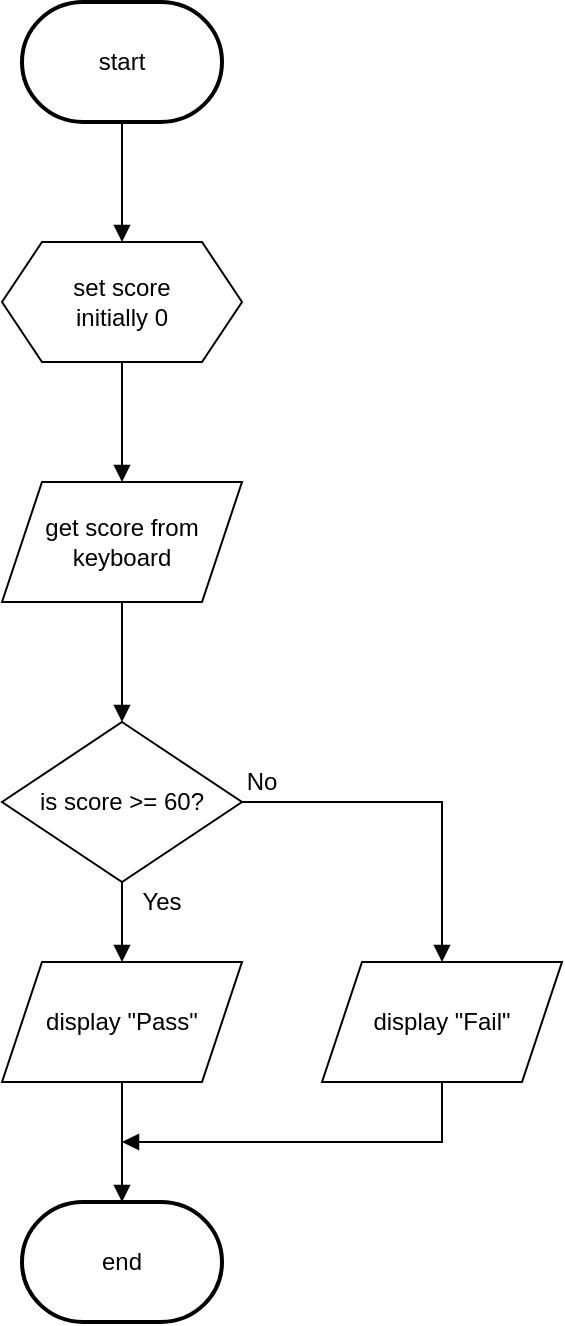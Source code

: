 <mxfile version="20.3.0" type="device" pages="6"><diagram id="eiDuwP7BxHOCGEV4mQCg" name="Basic"><mxGraphModel dx="782" dy="539" grid="1" gridSize="10" guides="1" tooltips="1" connect="1" arrows="1" fold="1" page="1" pageScale="1" pageWidth="827" pageHeight="1169" math="0" shadow="0"><root><mxCell id="0"/><mxCell id="1" parent="0"/><mxCell id="avIDiTlglhun5P4ctQTW-9" style="edgeStyle=orthogonalEdgeStyle;rounded=0;orthogonalLoop=1;jettySize=auto;html=1;exitX=0.5;exitY=1;exitDx=0;exitDy=0;exitPerimeter=0;entryX=0.5;entryY=0;entryDx=0;entryDy=0;endArrow=block;endFill=1;" parent="1" source="avIDiTlglhun5P4ctQTW-2" target="avIDiTlglhun5P4ctQTW-3" edge="1"><mxGeometry relative="1" as="geometry"/></mxCell><mxCell id="avIDiTlglhun5P4ctQTW-2" value="start" style="strokeWidth=2;html=1;shape=mxgraph.flowchart.terminator;whiteSpace=wrap;" parent="1" vertex="1"><mxGeometry x="310" y="80" width="100" height="60" as="geometry"/></mxCell><mxCell id="avIDiTlglhun5P4ctQTW-10" style="edgeStyle=orthogonalEdgeStyle;rounded=0;orthogonalLoop=1;jettySize=auto;html=1;exitX=0.5;exitY=1;exitDx=0;exitDy=0;entryX=0.5;entryY=0;entryDx=0;entryDy=0;endArrow=block;endFill=1;" parent="1" source="avIDiTlglhun5P4ctQTW-3" target="avIDiTlglhun5P4ctQTW-4" edge="1"><mxGeometry relative="1" as="geometry"/></mxCell><mxCell id="avIDiTlglhun5P4ctQTW-3" value="set score&lt;br&gt;initially 0" style="shape=hexagon;perimeter=hexagonPerimeter2;whiteSpace=wrap;html=1;fixedSize=1;" parent="1" vertex="1"><mxGeometry x="300" y="200" width="120" height="60" as="geometry"/></mxCell><mxCell id="avIDiTlglhun5P4ctQTW-11" style="edgeStyle=orthogonalEdgeStyle;rounded=0;orthogonalLoop=1;jettySize=auto;html=1;exitX=0.5;exitY=1;exitDx=0;exitDy=0;entryX=0.5;entryY=0;entryDx=0;entryDy=0;endArrow=block;endFill=1;" parent="1" source="avIDiTlglhun5P4ctQTW-4" target="avIDiTlglhun5P4ctQTW-5" edge="1"><mxGeometry relative="1" as="geometry"/></mxCell><mxCell id="avIDiTlglhun5P4ctQTW-4" value="get score from keyboard" style="shape=parallelogram;perimeter=parallelogramPerimeter;whiteSpace=wrap;html=1;fixedSize=1;" parent="1" vertex="1"><mxGeometry x="300" y="320" width="120" height="60" as="geometry"/></mxCell><mxCell id="avIDiTlglhun5P4ctQTW-12" style="edgeStyle=orthogonalEdgeStyle;rounded=0;orthogonalLoop=1;jettySize=auto;html=1;exitX=0.5;exitY=1;exitDx=0;exitDy=0;entryX=0.5;entryY=0;entryDx=0;entryDy=0;endArrow=block;endFill=1;" parent="1" source="avIDiTlglhun5P4ctQTW-5" target="avIDiTlglhun5P4ctQTW-6" edge="1"><mxGeometry relative="1" as="geometry"/></mxCell><mxCell id="avIDiTlglhun5P4ctQTW-15" style="edgeStyle=orthogonalEdgeStyle;rounded=0;orthogonalLoop=1;jettySize=auto;html=1;exitX=1;exitY=0.5;exitDx=0;exitDy=0;entryX=0.5;entryY=0;entryDx=0;entryDy=0;endArrow=block;endFill=1;" parent="1" source="avIDiTlglhun5P4ctQTW-5" target="avIDiTlglhun5P4ctQTW-7" edge="1"><mxGeometry relative="1" as="geometry"/></mxCell><mxCell id="avIDiTlglhun5P4ctQTW-5" value="is score &amp;gt;= 60?" style="rhombus;whiteSpace=wrap;html=1;" parent="1" vertex="1"><mxGeometry x="300" y="440" width="120" height="80" as="geometry"/></mxCell><mxCell id="avIDiTlglhun5P4ctQTW-13" style="edgeStyle=orthogonalEdgeStyle;rounded=0;orthogonalLoop=1;jettySize=auto;html=1;exitX=0.5;exitY=1;exitDx=0;exitDy=0;entryX=0.5;entryY=0;entryDx=0;entryDy=0;entryPerimeter=0;endArrow=block;endFill=1;" parent="1" source="avIDiTlglhun5P4ctQTW-6" target="avIDiTlglhun5P4ctQTW-8" edge="1"><mxGeometry relative="1" as="geometry"/></mxCell><mxCell id="avIDiTlglhun5P4ctQTW-6" value="display &quot;Pass&quot;" style="shape=parallelogram;perimeter=parallelogramPerimeter;whiteSpace=wrap;html=1;fixedSize=1;" parent="1" vertex="1"><mxGeometry x="300" y="560" width="120" height="60" as="geometry"/></mxCell><mxCell id="avIDiTlglhun5P4ctQTW-14" style="edgeStyle=orthogonalEdgeStyle;rounded=0;orthogonalLoop=1;jettySize=auto;html=1;exitX=0.5;exitY=1;exitDx=0;exitDy=0;endArrow=block;endFill=1;" parent="1" source="avIDiTlglhun5P4ctQTW-7" edge="1"><mxGeometry relative="1" as="geometry"><mxPoint x="360" y="650" as="targetPoint"/><Array as="points"><mxPoint x="520" y="650"/></Array></mxGeometry></mxCell><mxCell id="avIDiTlglhun5P4ctQTW-7" value="display &quot;Fail&quot;" style="shape=parallelogram;perimeter=parallelogramPerimeter;whiteSpace=wrap;html=1;fixedSize=1;" parent="1" vertex="1"><mxGeometry x="460" y="560" width="120" height="60" as="geometry"/></mxCell><mxCell id="avIDiTlglhun5P4ctQTW-8" value="end" style="strokeWidth=2;html=1;shape=mxgraph.flowchart.terminator;whiteSpace=wrap;" parent="1" vertex="1"><mxGeometry x="310" y="680" width="100" height="60" as="geometry"/></mxCell><mxCell id="YwCEqdf0-yE4EAoYH6hO-1" value="Yes" style="text;html=1;strokeColor=none;fillColor=none;align=center;verticalAlign=middle;whiteSpace=wrap;rounded=0;" parent="1" vertex="1"><mxGeometry x="350" y="520" width="60" height="20" as="geometry"/></mxCell><mxCell id="YwCEqdf0-yE4EAoYH6hO-2" value="No" style="text;html=1;strokeColor=none;fillColor=none;align=center;verticalAlign=middle;whiteSpace=wrap;rounded=0;" parent="1" vertex="1"><mxGeometry x="400" y="460" width="60" height="20" as="geometry"/></mxCell></root></mxGraphModel></diagram><diagram name="Valid" id="_IaGrwMCuONb_AQRTVbz"><mxGraphModel dx="782" dy="539" grid="1" gridSize="10" guides="1" tooltips="1" connect="1" arrows="1" fold="1" page="1" pageScale="1" pageWidth="827" pageHeight="1169" math="0" shadow="0"><root><mxCell id="zeBvHcyvNRH1TCaqQQg8-0"/><mxCell id="zeBvHcyvNRH1TCaqQQg8-1" parent="zeBvHcyvNRH1TCaqQQg8-0"/><mxCell id="zeBvHcyvNRH1TCaqQQg8-2" style="edgeStyle=orthogonalEdgeStyle;rounded=0;orthogonalLoop=1;jettySize=auto;html=1;exitX=0.5;exitY=1;exitDx=0;exitDy=0;exitPerimeter=0;entryX=0.5;entryY=0;entryDx=0;entryDy=0;endArrow=block;endFill=1;" parent="zeBvHcyvNRH1TCaqQQg8-1" source="zeBvHcyvNRH1TCaqQQg8-3" target="zeBvHcyvNRH1TCaqQQg8-5" edge="1"><mxGeometry relative="1" as="geometry"/></mxCell><mxCell id="zeBvHcyvNRH1TCaqQQg8-3" value="start" style="strokeWidth=2;html=1;shape=mxgraph.flowchart.terminator;whiteSpace=wrap;" parent="zeBvHcyvNRH1TCaqQQg8-1" vertex="1"><mxGeometry x="310" y="120" width="100" height="60" as="geometry"/></mxCell><mxCell id="zeBvHcyvNRH1TCaqQQg8-4" style="edgeStyle=orthogonalEdgeStyle;rounded=0;orthogonalLoop=1;jettySize=auto;html=1;exitX=0.5;exitY=1;exitDx=0;exitDy=0;entryX=0.5;entryY=0;entryDx=0;entryDy=0;endArrow=block;endFill=1;" parent="zeBvHcyvNRH1TCaqQQg8-1" source="zeBvHcyvNRH1TCaqQQg8-5" target="zeBvHcyvNRH1TCaqQQg8-7" edge="1"><mxGeometry relative="1" as="geometry"/></mxCell><mxCell id="zeBvHcyvNRH1TCaqQQg8-5" value="set score&lt;br&gt;initially 0" style="shape=hexagon;perimeter=hexagonPerimeter2;whiteSpace=wrap;html=1;fixedSize=1;" parent="zeBvHcyvNRH1TCaqQQg8-1" vertex="1"><mxGeometry x="300" y="240" width="120" height="60" as="geometry"/></mxCell><mxCell id="zeBvHcyvNRH1TCaqQQg8-18" style="edgeStyle=orthogonalEdgeStyle;rounded=0;orthogonalLoop=1;jettySize=auto;html=1;exitX=0.5;exitY=1;exitDx=0;exitDy=0;entryX=0.5;entryY=0;entryDx=0;entryDy=0;endArrow=block;endFill=1;" parent="zeBvHcyvNRH1TCaqQQg8-1" source="zeBvHcyvNRH1TCaqQQg8-7" target="zeBvHcyvNRH1TCaqQQg8-16" edge="1"><mxGeometry relative="1" as="geometry"/></mxCell><mxCell id="zeBvHcyvNRH1TCaqQQg8-7" value="get score from keyboard" style="shape=parallelogram;perimeter=parallelogramPerimeter;whiteSpace=wrap;html=1;fixedSize=1;" parent="zeBvHcyvNRH1TCaqQQg8-1" vertex="1"><mxGeometry x="300" y="360" width="120" height="60" as="geometry"/></mxCell><mxCell id="zeBvHcyvNRH1TCaqQQg8-8" style="edgeStyle=orthogonalEdgeStyle;rounded=0;orthogonalLoop=1;jettySize=auto;html=1;exitX=0.5;exitY=1;exitDx=0;exitDy=0;entryX=0.5;entryY=0;entryDx=0;entryDy=0;endArrow=block;endFill=1;" parent="zeBvHcyvNRH1TCaqQQg8-1" source="zeBvHcyvNRH1TCaqQQg8-10" target="zeBvHcyvNRH1TCaqQQg8-12" edge="1"><mxGeometry relative="1" as="geometry"/></mxCell><mxCell id="zeBvHcyvNRH1TCaqQQg8-9" style="edgeStyle=orthogonalEdgeStyle;rounded=0;orthogonalLoop=1;jettySize=auto;html=1;exitX=1;exitY=0.5;exitDx=0;exitDy=0;entryX=0.5;entryY=0;entryDx=0;entryDy=0;endArrow=block;endFill=1;" parent="zeBvHcyvNRH1TCaqQQg8-1" source="zeBvHcyvNRH1TCaqQQg8-10" target="zeBvHcyvNRH1TCaqQQg8-14" edge="1"><mxGeometry relative="1" as="geometry"/></mxCell><mxCell id="zeBvHcyvNRH1TCaqQQg8-10" value="is score &amp;gt;= 60?" style="rhombus;whiteSpace=wrap;html=1;" parent="zeBvHcyvNRH1TCaqQQg8-1" vertex="1"><mxGeometry x="300" y="600" width="120" height="80" as="geometry"/></mxCell><mxCell id="zeBvHcyvNRH1TCaqQQg8-11" style="edgeStyle=orthogonalEdgeStyle;rounded=0;orthogonalLoop=1;jettySize=auto;html=1;exitX=0.5;exitY=1;exitDx=0;exitDy=0;entryX=0.5;entryY=0;entryDx=0;entryDy=0;entryPerimeter=0;endArrow=block;endFill=1;" parent="zeBvHcyvNRH1TCaqQQg8-1" source="zeBvHcyvNRH1TCaqQQg8-12" target="zeBvHcyvNRH1TCaqQQg8-15" edge="1"><mxGeometry relative="1" as="geometry"/></mxCell><mxCell id="zeBvHcyvNRH1TCaqQQg8-12" value="display &quot;Pass&quot;" style="shape=parallelogram;perimeter=parallelogramPerimeter;whiteSpace=wrap;html=1;fixedSize=1;" parent="zeBvHcyvNRH1TCaqQQg8-1" vertex="1"><mxGeometry x="300" y="720" width="120" height="60" as="geometry"/></mxCell><mxCell id="zeBvHcyvNRH1TCaqQQg8-13" style="edgeStyle=orthogonalEdgeStyle;rounded=0;orthogonalLoop=1;jettySize=auto;html=1;exitX=0.5;exitY=1;exitDx=0;exitDy=0;endArrow=block;endFill=1;" parent="zeBvHcyvNRH1TCaqQQg8-1" source="zeBvHcyvNRH1TCaqQQg8-14" edge="1"><mxGeometry relative="1" as="geometry"><mxPoint x="360" y="810" as="targetPoint"/><Array as="points"><mxPoint x="520" y="810"/></Array></mxGeometry></mxCell><mxCell id="zeBvHcyvNRH1TCaqQQg8-14" value="display &quot;Fail&quot;" style="shape=parallelogram;perimeter=parallelogramPerimeter;whiteSpace=wrap;html=1;fixedSize=1;" parent="zeBvHcyvNRH1TCaqQQg8-1" vertex="1"><mxGeometry x="460" y="720" width="120" height="60" as="geometry"/></mxCell><mxCell id="zeBvHcyvNRH1TCaqQQg8-15" value="end" style="strokeWidth=2;html=1;shape=mxgraph.flowchart.terminator;whiteSpace=wrap;" parent="zeBvHcyvNRH1TCaqQQg8-1" vertex="1"><mxGeometry x="310" y="840" width="100" height="60" as="geometry"/></mxCell><mxCell id="zeBvHcyvNRH1TCaqQQg8-17" style="edgeStyle=orthogonalEdgeStyle;rounded=0;orthogonalLoop=1;jettySize=auto;html=1;exitX=0.5;exitY=1;exitDx=0;exitDy=0;entryX=0.5;entryY=0;entryDx=0;entryDy=0;endArrow=block;endFill=1;" parent="zeBvHcyvNRH1TCaqQQg8-1" source="zeBvHcyvNRH1TCaqQQg8-16" target="zeBvHcyvNRH1TCaqQQg8-10" edge="1"><mxGeometry relative="1" as="geometry"/></mxCell><mxCell id="TPI-UxDvFd0ehiue-wFk-1" style="edgeStyle=orthogonalEdgeStyle;rounded=0;orthogonalLoop=1;jettySize=auto;html=1;exitX=1;exitY=0.5;exitDx=0;exitDy=0;entryX=0.5;entryY=1;entryDx=0;entryDy=0;endArrow=block;endFill=1;" parent="zeBvHcyvNRH1TCaqQQg8-1" source="zeBvHcyvNRH1TCaqQQg8-16" target="TPI-UxDvFd0ehiue-wFk-0" edge="1"><mxGeometry relative="1" as="geometry"/></mxCell><mxCell id="zeBvHcyvNRH1TCaqQQg8-16" value="is score &amp;gt;= 0 and&lt;br&gt;score &amp;lt;= 100?" style="rhombus;whiteSpace=wrap;html=1;" parent="zeBvHcyvNRH1TCaqQQg8-1" vertex="1"><mxGeometry x="290" y="470" width="140" height="100" as="geometry"/></mxCell><mxCell id="4csyb0R2HS04pm-oZLvR-0" value="Yes" style="text;html=1;strokeColor=none;fillColor=none;align=center;verticalAlign=middle;whiteSpace=wrap;rounded=0;" parent="zeBvHcyvNRH1TCaqQQg8-1" vertex="1"><mxGeometry x="350" y="560" width="60" height="30" as="geometry"/></mxCell><mxCell id="8Def1OxhVW30pTBEFVQh-0" value="No" style="text;html=1;strokeColor=none;fillColor=none;align=center;verticalAlign=middle;whiteSpace=wrap;rounded=0;" parent="zeBvHcyvNRH1TCaqQQg8-1" vertex="1"><mxGeometry x="410" y="500" width="60" height="20" as="geometry"/></mxCell><mxCell id="8Def1OxhVW30pTBEFVQh-1" value="Yes" style="text;html=1;strokeColor=none;fillColor=none;align=center;verticalAlign=middle;whiteSpace=wrap;rounded=0;" parent="zeBvHcyvNRH1TCaqQQg8-1" vertex="1"><mxGeometry x="350" y="680" width="60" height="20" as="geometry"/></mxCell><mxCell id="8Def1OxhVW30pTBEFVQh-2" value="No" style="text;html=1;strokeColor=none;fillColor=none;align=center;verticalAlign=middle;whiteSpace=wrap;rounded=0;" parent="zeBvHcyvNRH1TCaqQQg8-1" vertex="1"><mxGeometry x="400" y="620" width="60" height="20" as="geometry"/></mxCell><mxCell id="TPI-UxDvFd0ehiue-wFk-2" style="edgeStyle=orthogonalEdgeStyle;rounded=0;orthogonalLoop=1;jettySize=auto;html=1;exitX=0.5;exitY=0;exitDx=0;exitDy=0;endArrow=block;endFill=1;" parent="zeBvHcyvNRH1TCaqQQg8-1" source="TPI-UxDvFd0ehiue-wFk-0" target="zeBvHcyvNRH1TCaqQQg8-7" edge="1"><mxGeometry relative="1" as="geometry"/></mxCell><mxCell id="TPI-UxDvFd0ehiue-wFk-0" value="display &quot;Invalid&quot;" style="shape=parallelogram;perimeter=parallelogramPerimeter;whiteSpace=wrap;html=1;fixedSize=1;" parent="zeBvHcyvNRH1TCaqQQg8-1" vertex="1"><mxGeometry x="460" y="420" width="120" height="60" as="geometry"/></mxCell></root></mxGraphModel></diagram><diagram id="k8fjhn-RSbzLbYJLMaBn" name="sd3"><mxGraphModel dx="782" dy="539" grid="1" gridSize="10" guides="1" tooltips="1" connect="1" arrows="1" fold="1" page="1" pageScale="1" pageWidth="1169" pageHeight="827" math="0" shadow="0"><root><mxCell id="g5B5vSVlvZt4Q3H2A_YF-0"/><mxCell id="g5B5vSVlvZt4Q3H2A_YF-1" parent="g5B5vSVlvZt4Q3H2A_YF-0"/><mxCell id="wKgI8id6guEbUg2TfhM8-0" value="Graded Test Result" style="rounded=0;whiteSpace=wrap;html=1;" parent="g5B5vSVlvZt4Q3H2A_YF-1" vertex="1"><mxGeometry x="520" y="40" width="120" height="60" as="geometry"/></mxCell><mxCell id="wKgI8id6guEbUg2TfhM8-22" style="edgeStyle=orthogonalEdgeStyle;rounded=0;orthogonalLoop=1;jettySize=auto;html=1;exitX=0.5;exitY=1;exitDx=0;exitDy=0;entryX=0.5;entryY=0;entryDx=0;entryDy=0;endArrow=none;endFill=0;" parent="g5B5vSVlvZt4Q3H2A_YF-1" source="wKgI8id6guEbUg2TfhM8-1" target="wKgI8id6guEbUg2TfhM8-4" edge="1"><mxGeometry relative="1" as="geometry"/></mxCell><mxCell id="wKgI8id6guEbUg2TfhM8-47" style="edgeStyle=orthogonalEdgeStyle;rounded=0;orthogonalLoop=1;jettySize=auto;html=1;exitX=0.5;exitY=0;exitDx=0;exitDy=0;endArrow=none;endFill=0;" parent="g5B5vSVlvZt4Q3H2A_YF-1" source="wKgI8id6guEbUg2TfhM8-1" edge="1"><mxGeometry relative="1" as="geometry"><mxPoint x="340.31" y="120" as="targetPoint"/></mxGeometry></mxCell><mxCell id="wKgI8id6guEbUg2TfhM8-1" value="Initialise variables" style="rounded=0;whiteSpace=wrap;html=1;" parent="g5B5vSVlvZt4Q3H2A_YF-1" vertex="1"><mxGeometry x="280" y="160" width="120" height="60" as="geometry"/></mxCell><mxCell id="wKgI8id6guEbUg2TfhM8-4" value="Get valid score" style="rounded=0;whiteSpace=wrap;html=1;" parent="g5B5vSVlvZt4Q3H2A_YF-1" vertex="1"><mxGeometry x="280" y="280" width="120" height="60" as="geometry"/></mxCell><mxCell id="wKgI8id6guEbUg2TfhM8-7" value="Set grade to A" style="rounded=0;whiteSpace=wrap;html=1;" parent="g5B5vSVlvZt4Q3H2A_YF-1" vertex="1"><mxGeometry x="440" y="280" width="120" height="60" as="geometry"/></mxCell><mxCell id="wKgI8id6guEbUg2TfhM8-17" style="rounded=0;orthogonalLoop=1;jettySize=auto;html=1;exitX=0.375;exitY=1;exitDx=0;exitDy=0;entryX=0.5;entryY=0;entryDx=0;entryDy=0;endArrow=none;endFill=0;" parent="g5B5vSVlvZt4Q3H2A_YF-1" source="wKgI8id6guEbUg2TfhM8-11" target="wKgI8id6guEbUg2TfhM8-7" edge="1"><mxGeometry relative="1" as="geometry"/></mxCell><mxCell id="wKgI8id6guEbUg2TfhM8-18" style="rounded=0;orthogonalLoop=1;jettySize=auto;html=1;exitX=0.625;exitY=1;exitDx=0;exitDy=0;entryX=0.375;entryY=0;entryDx=0;entryDy=0;endArrow=none;endFill=0;" parent="g5B5vSVlvZt4Q3H2A_YF-1" source="wKgI8id6guEbUg2TfhM8-11" target="wKgI8id6guEbUg2TfhM8-12" edge="1"><mxGeometry relative="1" as="geometry"/></mxCell><mxCell id="wKgI8id6guEbUg2TfhM8-48" style="edgeStyle=orthogonalEdgeStyle;rounded=0;orthogonalLoop=1;jettySize=auto;html=1;exitX=0.5;exitY=0;exitDx=0;exitDy=0;entryX=0.5;entryY=1;entryDx=0;entryDy=0;endArrow=none;endFill=0;" parent="g5B5vSVlvZt4Q3H2A_YF-1" source="wKgI8id6guEbUg2TfhM8-11" target="wKgI8id6guEbUg2TfhM8-0" edge="1"><mxGeometry relative="1" as="geometry"/></mxCell><mxCell id="wKgI8id6guEbUg2TfhM8-11" value="Is score &amp;gt;= 70?" style="shape=hexagon;perimeter=hexagonPerimeter2;whiteSpace=wrap;html=1;fixedSize=1;" parent="g5B5vSVlvZt4Q3H2A_YF-1" vertex="1"><mxGeometry x="520" y="160" width="120" height="60" as="geometry"/></mxCell><mxCell id="wKgI8id6guEbUg2TfhM8-20" style="rounded=0;orthogonalLoop=1;jettySize=auto;html=1;exitX=0.375;exitY=1;exitDx=0;exitDy=0;entryX=0.5;entryY=0;entryDx=0;entryDy=0;endArrow=none;endFill=0;" parent="g5B5vSVlvZt4Q3H2A_YF-1" source="wKgI8id6guEbUg2TfhM8-12" target="wKgI8id6guEbUg2TfhM8-19" edge="1"><mxGeometry relative="1" as="geometry"/></mxCell><mxCell id="wKgI8id6guEbUg2TfhM8-21" style="rounded=0;orthogonalLoop=1;jettySize=auto;html=1;exitX=0.625;exitY=1;exitDx=0;exitDy=0;entryX=0.375;entryY=0;entryDx=0;entryDy=0;endArrow=none;endFill=0;" parent="g5B5vSVlvZt4Q3H2A_YF-1" source="wKgI8id6guEbUg2TfhM8-12" target="wKgI8id6guEbUg2TfhM8-13" edge="1"><mxGeometry relative="1" as="geometry"/></mxCell><mxCell id="wKgI8id6guEbUg2TfhM8-12" value="Is score &amp;gt;= 60?" style="shape=hexagon;perimeter=hexagonPerimeter2;whiteSpace=wrap;html=1;fixedSize=1;" parent="g5B5vSVlvZt4Q3H2A_YF-1" vertex="1"><mxGeometry x="600" y="280" width="120" height="60" as="geometry"/></mxCell><mxCell id="wKgI8id6guEbUg2TfhM8-27" style="rounded=0;orthogonalLoop=1;jettySize=auto;html=1;exitX=0.375;exitY=1;exitDx=0;exitDy=0;entryX=0.5;entryY=0;entryDx=0;entryDy=0;endArrow=none;endFill=0;" parent="g5B5vSVlvZt4Q3H2A_YF-1" source="wKgI8id6guEbUg2TfhM8-13" target="wKgI8id6guEbUg2TfhM8-26" edge="1"><mxGeometry relative="1" as="geometry"/></mxCell><mxCell id="wKgI8id6guEbUg2TfhM8-28" style="rounded=0;orthogonalLoop=1;jettySize=auto;html=1;exitX=0.625;exitY=1;exitDx=0;exitDy=0;entryX=0.375;entryY=0;entryDx=0;entryDy=0;endArrow=none;endFill=0;" parent="g5B5vSVlvZt4Q3H2A_YF-1" source="wKgI8id6guEbUg2TfhM8-13" target="wKgI8id6guEbUg2TfhM8-14" edge="1"><mxGeometry relative="1" as="geometry"/></mxCell><mxCell id="wKgI8id6guEbUg2TfhM8-13" value="Is score &amp;gt;= 50?" style="shape=hexagon;perimeter=hexagonPerimeter2;whiteSpace=wrap;html=1;fixedSize=1;" parent="g5B5vSVlvZt4Q3H2A_YF-1" vertex="1"><mxGeometry x="680" y="400" width="120" height="60" as="geometry"/></mxCell><mxCell id="wKgI8id6guEbUg2TfhM8-31" style="rounded=0;orthogonalLoop=1;jettySize=auto;html=1;exitX=0.375;exitY=1;exitDx=0;exitDy=0;entryX=0.75;entryY=0;entryDx=0;entryDy=0;endArrow=none;endFill=0;" parent="g5B5vSVlvZt4Q3H2A_YF-1" source="wKgI8id6guEbUg2TfhM8-14" target="wKgI8id6guEbUg2TfhM8-29" edge="1"><mxGeometry relative="1" as="geometry"/></mxCell><mxCell id="wKgI8id6guEbUg2TfhM8-32" style="rounded=0;orthogonalLoop=1;jettySize=auto;html=1;exitX=0.625;exitY=1;exitDx=0;exitDy=0;entryX=0.25;entryY=0;entryDx=0;entryDy=0;endArrow=none;endFill=0;" parent="g5B5vSVlvZt4Q3H2A_YF-1" source="wKgI8id6guEbUg2TfhM8-14" target="wKgI8id6guEbUg2TfhM8-30" edge="1"><mxGeometry relative="1" as="geometry"/></mxCell><mxCell id="wKgI8id6guEbUg2TfhM8-14" value="Is score &amp;gt;= 40?" style="shape=hexagon;perimeter=hexagonPerimeter2;whiteSpace=wrap;html=1;fixedSize=1;" parent="g5B5vSVlvZt4Q3H2A_YF-1" vertex="1"><mxGeometry x="760" y="520" width="120" height="60" as="geometry"/></mxCell><mxCell id="wKgI8id6guEbUg2TfhM8-19" value="Set grade to B" style="rounded=0;whiteSpace=wrap;html=1;" parent="g5B5vSVlvZt4Q3H2A_YF-1" vertex="1"><mxGeometry x="520" y="400" width="120" height="60" as="geometry"/></mxCell><mxCell id="wKgI8id6guEbUg2TfhM8-45" style="edgeStyle=orthogonalEdgeStyle;rounded=0;orthogonalLoop=1;jettySize=auto;html=1;exitX=0.5;exitY=0;exitDx=0;exitDy=0;endArrow=none;endFill=0;" parent="g5B5vSVlvZt4Q3H2A_YF-1" source="wKgI8id6guEbUg2TfhM8-23" edge="1"><mxGeometry relative="1" as="geometry"><mxPoint x="820.31" y="120" as="targetPoint"/></mxGeometry></mxCell><mxCell id="wKgI8id6guEbUg2TfhM8-23" value="Display grade" style="rounded=0;whiteSpace=wrap;html=1;" parent="g5B5vSVlvZt4Q3H2A_YF-1" vertex="1"><mxGeometry x="760" y="160" width="120" height="60" as="geometry"/></mxCell><mxCell id="wKgI8id6guEbUg2TfhM8-26" value="Set grade to C" style="rounded=0;whiteSpace=wrap;html=1;" parent="g5B5vSVlvZt4Q3H2A_YF-1" vertex="1"><mxGeometry x="600" y="520" width="120" height="60" as="geometry"/></mxCell><mxCell id="wKgI8id6guEbUg2TfhM8-29" value="Set grade to D" style="rounded=0;whiteSpace=wrap;html=1;" parent="g5B5vSVlvZt4Q3H2A_YF-1" vertex="1"><mxGeometry x="680" y="640" width="120" height="60" as="geometry"/></mxCell><mxCell id="wKgI8id6guEbUg2TfhM8-30" value="Set grade to&lt;br&gt;No Award" style="rounded=0;whiteSpace=wrap;html=1;" parent="g5B5vSVlvZt4Q3H2A_YF-1" vertex="1"><mxGeometry x="840" y="640" width="120" height="60" as="geometry"/></mxCell><mxCell id="wKgI8id6guEbUg2TfhM8-33" value="Yes" style="text;html=1;strokeColor=none;fillColor=none;align=right;verticalAlign=middle;whiteSpace=wrap;rounded=0;" parent="g5B5vSVlvZt4Q3H2A_YF-1" vertex="1"><mxGeometry x="500" y="220" width="40" height="30" as="geometry"/></mxCell><mxCell id="wKgI8id6guEbUg2TfhM8-34" value="No" style="text;html=1;strokeColor=none;fillColor=none;align=left;verticalAlign=middle;whiteSpace=wrap;rounded=0;" parent="g5B5vSVlvZt4Q3H2A_YF-1" vertex="1"><mxGeometry x="620" y="220" width="45" height="30" as="geometry"/></mxCell><mxCell id="wKgI8id6guEbUg2TfhM8-36" value="Yes" style="text;html=1;strokeColor=none;fillColor=none;align=right;verticalAlign=middle;whiteSpace=wrap;rounded=0;" parent="g5B5vSVlvZt4Q3H2A_YF-1" vertex="1"><mxGeometry x="740" y="580" width="40" height="30" as="geometry"/></mxCell><mxCell id="wKgI8id6guEbUg2TfhM8-37" value="Yes" style="text;html=1;strokeColor=none;fillColor=none;align=right;verticalAlign=middle;whiteSpace=wrap;rounded=0;" parent="g5B5vSVlvZt4Q3H2A_YF-1" vertex="1"><mxGeometry x="660" y="460" width="40" height="30" as="geometry"/></mxCell><mxCell id="wKgI8id6guEbUg2TfhM8-38" value="Yes" style="text;html=1;strokeColor=none;fillColor=none;align=right;verticalAlign=middle;whiteSpace=wrap;rounded=0;" parent="g5B5vSVlvZt4Q3H2A_YF-1" vertex="1"><mxGeometry x="580" y="340" width="40" height="30" as="geometry"/></mxCell><mxCell id="wKgI8id6guEbUg2TfhM8-41" value="No" style="text;html=1;strokeColor=none;fillColor=none;align=left;verticalAlign=middle;whiteSpace=wrap;rounded=0;" parent="g5B5vSVlvZt4Q3H2A_YF-1" vertex="1"><mxGeometry x="700" y="340" width="45" height="30" as="geometry"/></mxCell><mxCell id="wKgI8id6guEbUg2TfhM8-42" value="No" style="text;html=1;strokeColor=none;fillColor=none;align=left;verticalAlign=middle;whiteSpace=wrap;rounded=0;" parent="g5B5vSVlvZt4Q3H2A_YF-1" vertex="1"><mxGeometry x="860" y="580" width="45" height="30" as="geometry"/></mxCell><mxCell id="wKgI8id6guEbUg2TfhM8-43" value="No" style="text;html=1;strokeColor=none;fillColor=none;align=left;verticalAlign=middle;whiteSpace=wrap;rounded=0;" parent="g5B5vSVlvZt4Q3H2A_YF-1" vertex="1"><mxGeometry x="780" y="460" width="45" height="30" as="geometry"/></mxCell><mxCell id="wKgI8id6guEbUg2TfhM8-44" value="" style="endArrow=none;html=1;rounded=0;" parent="g5B5vSVlvZt4Q3H2A_YF-1" edge="1"><mxGeometry width="50" height="50" relative="1" as="geometry"><mxPoint x="340" y="120" as="sourcePoint"/><mxPoint x="820" y="120" as="targetPoint"/></mxGeometry></mxCell></root></mxGraphModel></diagram><diagram name="sd4" id="nyKYsSQgziD9FAc5sH8n"><mxGraphModel dx="782" dy="539" grid="1" gridSize="10" guides="1" tooltips="1" connect="1" arrows="1" fold="1" page="1" pageScale="1" pageWidth="1169" pageHeight="827" math="0" shadow="0"><root><mxCell id="CraYP-mXsNmlcti1qwm--0"/><mxCell id="CraYP-mXsNmlcti1qwm--1" parent="CraYP-mXsNmlcti1qwm--0"/><mxCell id="CraYP-mXsNmlcti1qwm--2" style="edgeStyle=orthogonalEdgeStyle;rounded=0;orthogonalLoop=1;jettySize=auto;html=1;exitX=0.5;exitY=1;exitDx=0;exitDy=0;endArrow=none;endFill=0;" edge="1" parent="CraYP-mXsNmlcti1qwm--1" source="CraYP-mXsNmlcti1qwm--3"><mxGeometry relative="1" as="geometry"><mxPoint x="540" y="160" as="targetPoint"/></mxGeometry></mxCell><mxCell id="CraYP-mXsNmlcti1qwm--3" value="Results" style="rounded=0;whiteSpace=wrap;html=1;" vertex="1" parent="CraYP-mXsNmlcti1qwm--1"><mxGeometry x="480" y="80" width="120" height="60" as="geometry"/></mxCell><mxCell id="CraYP-mXsNmlcti1qwm--4" style="edgeStyle=orthogonalEdgeStyle;rounded=0;orthogonalLoop=1;jettySize=auto;html=1;exitX=0.5;exitY=0;exitDx=0;exitDy=0;endArrow=none;endFill=0;" edge="1" parent="CraYP-mXsNmlcti1qwm--1" source="CraYP-mXsNmlcti1qwm--5"><mxGeometry relative="1" as="geometry"><mxPoint x="380.31" y="160" as="targetPoint"/></mxGeometry></mxCell><mxCell id="CraYP-mXsNmlcti1qwm--5" value="Initialise variables&lt;br&gt;and data structure" style="rounded=0;whiteSpace=wrap;html=1;" vertex="1" parent="CraYP-mXsNmlcti1qwm--1"><mxGeometry x="320" y="200" width="120" height="60" as="geometry"/></mxCell><mxCell id="CraYP-mXsNmlcti1qwm--6" value="Convert mark to grade" style="rounded=0;whiteSpace=wrap;html=1;" vertex="1" parent="CraYP-mXsNmlcti1qwm--1"><mxGeometry x="480" y="440" width="120" height="60" as="geometry"/></mxCell><mxCell id="CraYP-mXsNmlcti1qwm--9" value="" style="endArrow=none;html=1;rounded=0;" edge="1" parent="CraYP-mXsNmlcti1qwm--1"><mxGeometry width="50" height="50" relative="1" as="geometry"><mxPoint x="380" y="160" as="sourcePoint"/><mxPoint x="700" y="160" as="targetPoint"/></mxGeometry></mxCell><mxCell id="CraYP-mXsNmlcti1qwm--12" style="edgeStyle=orthogonalEdgeStyle;rounded=0;orthogonalLoop=1;jettySize=auto;html=1;exitX=0.5;exitY=0;exitDx=0;exitDy=0;endArrow=none;endFill=0;" edge="1" parent="CraYP-mXsNmlcti1qwm--1"><mxGeometry relative="1" as="geometry"><mxPoint x="540" y="160" as="targetPoint"/><mxPoint x="540" y="200" as="sourcePoint"/></mxGeometry></mxCell><mxCell id="CraYP-mXsNmlcti1qwm--13" style="edgeStyle=orthogonalEdgeStyle;rounded=0;orthogonalLoop=1;jettySize=auto;html=1;exitX=0.5;exitY=1;exitDx=0;exitDy=0;endArrow=none;endFill=0;entryX=0.5;entryY=0;entryDx=0;entryDy=0;" edge="1" parent="CraYP-mXsNmlcti1qwm--1" target="CraYP-mXsNmlcti1qwm--6"><mxGeometry relative="1" as="geometry"><mxPoint x="540.143" y="400" as="targetPoint"/><mxPoint x="540" y="260" as="sourcePoint"/></mxGeometry></mxCell><mxCell id="CraYP-mXsNmlcti1qwm--15" style="edgeStyle=orthogonalEdgeStyle;rounded=0;orthogonalLoop=1;jettySize=auto;html=1;exitX=0.5;exitY=0;exitDx=0;exitDy=0;endArrow=none;endFill=0;" edge="1" parent="CraYP-mXsNmlcti1qwm--1" source="CraYP-mXsNmlcti1qwm--16"><mxGeometry relative="1" as="geometry"><mxPoint x="620.143" y="400" as="targetPoint"/><Array as="points"><mxPoint x="700" y="400"/></Array></mxGeometry></mxCell><mxCell id="CraYP-mXsNmlcti1qwm--16" value="Store grade" style="rounded=0;whiteSpace=wrap;html=1;" vertex="1" parent="CraYP-mXsNmlcti1qwm--1"><mxGeometry x="640" y="440" width="120" height="60" as="geometry"/></mxCell><mxCell id="CraYP-mXsNmlcti1qwm--19" style="edgeStyle=orthogonalEdgeStyle;rounded=0;orthogonalLoop=1;jettySize=auto;html=1;exitX=0.5;exitY=0;exitDx=0;exitDy=0;endArrow=none;endFill=0;" edge="1" parent="CraYP-mXsNmlcti1qwm--1" source="CraYP-mXsNmlcti1qwm--20"><mxGeometry relative="1" as="geometry"><mxPoint x="700" y="260" as="targetPoint"/></mxGeometry></mxCell><mxCell id="CraYP-mXsNmlcti1qwm--20" value="Display grade" style="rounded=0;whiteSpace=wrap;html=1;" vertex="1" parent="CraYP-mXsNmlcti1qwm--1"><mxGeometry x="640" y="320" width="120" height="60" as="geometry"/></mxCell><mxCell id="CraYP-mXsNmlcti1qwm--21" style="edgeStyle=orthogonalEdgeStyle;rounded=0;orthogonalLoop=1;jettySize=auto;html=1;exitX=0.5;exitY=0;exitDx=0;exitDy=0;endArrow=none;endFill=0;" edge="1" parent="CraYP-mXsNmlcti1qwm--1"><mxGeometry relative="1" as="geometry"><mxPoint x="700" y="160" as="targetPoint"/><mxPoint x="700" y="200" as="sourcePoint"/></mxGeometry></mxCell><mxCell id="CraYP-mXsNmlcti1qwm--23" value="" style="endArrow=none;html=1;rounded=0;" edge="1" parent="CraYP-mXsNmlcti1qwm--1"><mxGeometry width="50" height="50" relative="1" as="geometry"><mxPoint x="380" y="400" as="sourcePoint"/><mxPoint x="620" y="400" as="targetPoint"/></mxGeometry></mxCell><mxCell id="CraYP-mXsNmlcti1qwm--24" style="edgeStyle=orthogonalEdgeStyle;rounded=0;orthogonalLoop=1;jettySize=auto;html=1;exitX=0.5;exitY=0;exitDx=0;exitDy=0;endArrow=none;endFill=0;" edge="1" parent="CraYP-mXsNmlcti1qwm--1" source="CraYP-mXsNmlcti1qwm--25"><mxGeometry relative="1" as="geometry"><mxPoint x="380.143" y="400" as="targetPoint"/></mxGeometry></mxCell><mxCell id="CraYP-mXsNmlcti1qwm--25" value="Get valid mark" style="rounded=0;whiteSpace=wrap;html=1;" vertex="1" parent="CraYP-mXsNmlcti1qwm--1"><mxGeometry x="320" y="440" width="120" height="60" as="geometry"/></mxCell><mxCell id="Uhk8mfOWdw3014bLHzbf-0" value="Loop&lt;br&gt;for 5 results" style="rounded=1;whiteSpace=wrap;html=1;arcSize=50;" vertex="1" parent="CraYP-mXsNmlcti1qwm--1"><mxGeometry x="480" y="200" width="120" height="60" as="geometry"/></mxCell><mxCell id="Uhk8mfOWdw3014bLHzbf-1" value="Start loop&lt;br&gt;for each grade" style="rounded=1;whiteSpace=wrap;html=1;arcSize=50;" vertex="1" parent="CraYP-mXsNmlcti1qwm--1"><mxGeometry x="640" y="200" width="120" height="60" as="geometry"/></mxCell></root></mxGraphModel></diagram><diagram name="Average" id="nq3hfyptlFCVr2CrW04x"><mxGraphModel dx="744" dy="393" grid="1" gridSize="10" guides="1" tooltips="1" connect="1" arrows="1" fold="1" page="1" pageScale="1" pageWidth="1169" pageHeight="827" math="0" shadow="0"><root><mxCell id="nQaSH5ZJLGZen89Ir8Ug-0"/><mxCell id="nQaSH5ZJLGZen89Ir8Ug-1" parent="nQaSH5ZJLGZen89Ir8Ug-0"/><mxCell id="DQY4unRg5TGk52qzZA9S-4" style="edgeStyle=orthogonalEdgeStyle;rounded=0;orthogonalLoop=1;jettySize=auto;html=1;exitX=0.5;exitY=1;exitDx=0;exitDy=0;endArrow=none;endFill=0;" edge="1" parent="nQaSH5ZJLGZen89Ir8Ug-1" source="nQaSH5ZJLGZen89Ir8Ug-2"><mxGeometry relative="1" as="geometry"><mxPoint x="620" y="160" as="targetPoint"/></mxGeometry></mxCell><mxCell id="nQaSH5ZJLGZen89Ir8Ug-2" value="Averaged&lt;br&gt;Test Result" style="rounded=0;whiteSpace=wrap;html=1;" parent="nQaSH5ZJLGZen89Ir8Ug-1" vertex="1"><mxGeometry x="560" y="80" width="120" height="60" as="geometry"/></mxCell><mxCell id="nQaSH5ZJLGZen89Ir8Ug-4" style="edgeStyle=orthogonalEdgeStyle;rounded=0;orthogonalLoop=1;jettySize=auto;html=1;exitX=0.5;exitY=0;exitDx=0;exitDy=0;endArrow=none;endFill=0;" parent="nQaSH5ZJLGZen89Ir8Ug-1" source="nQaSH5ZJLGZen89Ir8Ug-5" edge="1"><mxGeometry relative="1" as="geometry"><mxPoint x="380.31" y="160" as="targetPoint"/></mxGeometry></mxCell><mxCell id="nQaSH5ZJLGZen89Ir8Ug-5" value="Initialise variables" style="rounded=0;whiteSpace=wrap;html=1;" parent="nQaSH5ZJLGZen89Ir8Ug-1" vertex="1"><mxGeometry x="320" y="200" width="120" height="60" as="geometry"/></mxCell><mxCell id="nQaSH5ZJLGZen89Ir8Ug-44" style="edgeStyle=orthogonalEdgeStyle;rounded=0;orthogonalLoop=1;jettySize=auto;html=1;exitX=0.5;exitY=0;exitDx=0;exitDy=0;endArrow=none;endFill=0;" parent="nQaSH5ZJLGZen89Ir8Ug-1" source="nQaSH5ZJLGZen89Ir8Ug-6" target="nQaSH5ZJLGZen89Ir8Ug-38" edge="1"><mxGeometry relative="1" as="geometry"/></mxCell><mxCell id="nQaSH5ZJLGZen89Ir8Ug-6" value="Get valid score" style="rounded=0;whiteSpace=wrap;html=1;" parent="nQaSH5ZJLGZen89Ir8Ug-1" vertex="1"><mxGeometry x="480" y="320" width="120" height="60" as="geometry"/></mxCell><mxCell id="DQY4unRg5TGk52qzZA9S-2" style="edgeStyle=orthogonalEdgeStyle;rounded=0;orthogonalLoop=1;jettySize=auto;html=1;exitX=0.5;exitY=0;exitDx=0;exitDy=0;endArrow=none;endFill=0;" edge="1" parent="nQaSH5ZJLGZen89Ir8Ug-1" source="nQaSH5ZJLGZen89Ir8Ug-23"><mxGeometry relative="1" as="geometry"><mxPoint x="860" y="160" as="targetPoint"/></mxGeometry></mxCell><mxCell id="nQaSH5ZJLGZen89Ir8Ug-23" value="Calculate grade" style="rounded=0;whiteSpace=wrap;html=1;" parent="nQaSH5ZJLGZen89Ir8Ug-1" vertex="1"><mxGeometry x="800" y="200" width="120" height="60" as="geometry"/></mxCell><mxCell id="nQaSH5ZJLGZen89Ir8Ug-35" value="" style="endArrow=none;html=1;rounded=0;" parent="nQaSH5ZJLGZen89Ir8Ug-1" edge="1"><mxGeometry width="50" height="50" relative="1" as="geometry"><mxPoint x="380" y="160" as="sourcePoint"/><mxPoint x="860" y="160" as="targetPoint"/></mxGeometry></mxCell><mxCell id="nQaSH5ZJLGZen89Ir8Ug-37" style="edgeStyle=orthogonalEdgeStyle;rounded=0;orthogonalLoop=1;jettySize=auto;html=1;exitX=0.5;exitY=0;exitDx=0;exitDy=0;entryX=0.5;entryY=1;entryDx=0;entryDy=0;endArrow=none;endFill=0;" parent="nQaSH5ZJLGZen89Ir8Ug-1" source="nQaSH5ZJLGZen89Ir8Ug-36" target="nQaSH5ZJLGZen89Ir8Ug-23" edge="1"><mxGeometry relative="1" as="geometry"/></mxCell><mxCell id="nQaSH5ZJLGZen89Ir8Ug-36" value="&lt;span&gt;Display average and grade&lt;/span&gt;" style="rounded=0;whiteSpace=wrap;html=1;align=center;" parent="nQaSH5ZJLGZen89Ir8Ug-1" vertex="1"><mxGeometry x="800" y="320" width="120" height="60" as="geometry"/></mxCell><mxCell id="DQY4unRg5TGk52qzZA9S-3" style="edgeStyle=orthogonalEdgeStyle;rounded=0;orthogonalLoop=1;jettySize=auto;html=1;exitX=0.5;exitY=0;exitDx=0;exitDy=0;endArrow=none;endFill=0;" edge="1" parent="nQaSH5ZJLGZen89Ir8Ug-1" source="nQaSH5ZJLGZen89Ir8Ug-38"><mxGeometry relative="1" as="geometry"><mxPoint x="540" y="160" as="targetPoint"/></mxGeometry></mxCell><mxCell id="nQaSH5ZJLGZen89Ir8Ug-38" value="Repeat 3 times" style="ellipse;whiteSpace=wrap;html=1;" parent="nQaSH5ZJLGZen89Ir8Ug-1" vertex="1"><mxGeometry x="480" y="200" width="120" height="60" as="geometry"/></mxCell><mxCell id="nQaSH5ZJLGZen89Ir8Ug-45" style="edgeStyle=orthogonalEdgeStyle;rounded=0;orthogonalLoop=1;jettySize=auto;html=1;exitX=0.5;exitY=0;exitDx=0;exitDy=0;entryX=0.5;entryY=1;entryDx=0;entryDy=0;endArrow=none;endFill=0;" parent="nQaSH5ZJLGZen89Ir8Ug-1" source="nQaSH5ZJLGZen89Ir8Ug-39" target="nQaSH5ZJLGZen89Ir8Ug-6" edge="1"><mxGeometry relative="1" as="geometry"/></mxCell><mxCell id="nQaSH5ZJLGZen89Ir8Ug-39" value="Add score to total" style="rounded=0;whiteSpace=wrap;html=1;" parent="nQaSH5ZJLGZen89Ir8Ug-1" vertex="1"><mxGeometry x="480" y="440" width="120" height="60" as="geometry"/></mxCell><mxCell id="nQaSH5ZJLGZen89Ir8Ug-42" style="edgeStyle=orthogonalEdgeStyle;rounded=0;orthogonalLoop=1;jettySize=auto;html=1;exitX=0.5;exitY=0;exitDx=0;exitDy=0;endArrow=none;endFill=0;" parent="nQaSH5ZJLGZen89Ir8Ug-1" source="nQaSH5ZJLGZen89Ir8Ug-40" edge="1"><mxGeometry relative="1" as="geometry"><mxPoint x="700" y="160" as="targetPoint"/></mxGeometry></mxCell><mxCell id="DQY4unRg5TGk52qzZA9S-1" style="edgeStyle=orthogonalEdgeStyle;rounded=0;orthogonalLoop=1;jettySize=auto;html=1;exitX=0.5;exitY=1;exitDx=0;exitDy=0;entryX=0.5;entryY=0;entryDx=0;entryDy=0;endArrow=none;endFill=0;" edge="1" parent="nQaSH5ZJLGZen89Ir8Ug-1" source="nQaSH5ZJLGZen89Ir8Ug-40" target="DQY4unRg5TGk52qzZA9S-0"><mxGeometry relative="1" as="geometry"/></mxCell><mxCell id="nQaSH5ZJLGZen89Ir8Ug-40" value="&lt;span&gt;average = total / 3&lt;br&gt;&lt;/span&gt;" style="rounded=0;whiteSpace=wrap;html=1;align=center;" parent="nQaSH5ZJLGZen89Ir8Ug-1" vertex="1"><mxGeometry x="640" y="200" width="120" height="60" as="geometry"/></mxCell><mxCell id="DQY4unRg5TGk52qzZA9S-0" value="&lt;span&gt;Round average to 0 decimal places&lt;br&gt;&lt;/span&gt;" style="rounded=0;whiteSpace=wrap;html=1;align=center;" vertex="1" parent="nQaSH5ZJLGZen89Ir8Ug-1"><mxGeometry x="640" y="320" width="120" height="60" as="geometry"/></mxCell></root></mxGraphModel></diagram><diagram name="Stored" id="iFNWz3vZJi2d8ToOtYPY"><mxGraphModel dx="782" dy="539" grid="1" gridSize="10" guides="1" tooltips="1" connect="1" arrows="1" fold="1" page="1" pageScale="1" pageWidth="1169" pageHeight="827" math="0" shadow="0"><root><mxCell id="XwCg-8jbipV7RRRudUau-0"/><mxCell id="XwCg-8jbipV7RRRudUau-1" parent="XwCg-8jbipV7RRRudUau-0"/><mxCell id="XwCg-8jbipV7RRRudUau-34" style="edgeStyle=orthogonalEdgeStyle;rounded=0;orthogonalLoop=1;jettySize=auto;html=1;exitX=0.5;exitY=1;exitDx=0;exitDy=0;endArrow=none;endFill=0;" parent="XwCg-8jbipV7RRRudUau-1" source="XwCg-8jbipV7RRRudUau-2" edge="1"><mxGeometry relative="1" as="geometry"><mxPoint x="620" y="160" as="targetPoint"/></mxGeometry></mxCell><mxCell id="XwCg-8jbipV7RRRudUau-2" value="Test results&lt;br&gt;stored and averaged" style="rounded=0;whiteSpace=wrap;html=1;" parent="XwCg-8jbipV7RRRudUau-1" vertex="1"><mxGeometry x="560" y="80" width="120" height="60" as="geometry"/></mxCell><mxCell id="XwCg-8jbipV7RRRudUau-3" style="edgeStyle=orthogonalEdgeStyle;rounded=0;orthogonalLoop=1;jettySize=auto;html=1;exitX=0.5;exitY=0;exitDx=0;exitDy=0;endArrow=none;endFill=0;" parent="XwCg-8jbipV7RRRudUau-1" source="XwCg-8jbipV7RRRudUau-4" edge="1"><mxGeometry relative="1" as="geometry"><mxPoint x="380.31" y="160" as="targetPoint"/></mxGeometry></mxCell><mxCell id="XwCg-8jbipV7RRRudUau-4" value="Initialise variables&lt;br&gt;and data structures" style="rounded=0;whiteSpace=wrap;html=1;" parent="XwCg-8jbipV7RRRudUau-1" vertex="1"><mxGeometry x="320" y="200" width="120" height="60" as="geometry"/></mxCell><mxCell id="XwCg-8jbipV7RRRudUau-6" value="Store score" style="rounded=0;whiteSpace=wrap;html=1;" parent="XwCg-8jbipV7RRRudUau-1" vertex="1"><mxGeometry x="480" y="440" width="120" height="60" as="geometry"/></mxCell><mxCell id="XwCg-8jbipV7RRRudUau-7" style="edgeStyle=orthogonalEdgeStyle;rounded=0;orthogonalLoop=1;jettySize=auto;html=1;exitX=0.5;exitY=0;exitDx=0;exitDy=0;entryX=0.5;entryY=1;entryDx=0;entryDy=0;endArrow=none;endFill=0;" parent="XwCg-8jbipV7RRRudUau-1" source="XwCg-8jbipV7RRRudUau-8" target="XwCg-8jbipV7RRRudUau-17" edge="1"><mxGeometry relative="1" as="geometry"/></mxCell><mxCell id="XwCg-8jbipV7RRRudUau-8" value="Calculate grade" style="rounded=0;whiteSpace=wrap;html=1;" parent="XwCg-8jbipV7RRRudUau-1" vertex="1"><mxGeometry x="800" y="320" width="120" height="60" as="geometry"/></mxCell><mxCell id="XwCg-8jbipV7RRRudUau-9" value="" style="endArrow=none;html=1;rounded=0;" parent="XwCg-8jbipV7RRRudUau-1" edge="1"><mxGeometry width="50" height="50" relative="1" as="geometry"><mxPoint x="380" y="160" as="sourcePoint"/><mxPoint x="700" y="160" as="targetPoint"/></mxGeometry></mxCell><mxCell id="XwCg-8jbipV7RRRudUau-10" style="edgeStyle=orthogonalEdgeStyle;rounded=0;orthogonalLoop=1;jettySize=auto;html=1;exitX=0.5;exitY=0;exitDx=0;exitDy=0;entryX=0.5;entryY=1;entryDx=0;entryDy=0;endArrow=none;endFill=0;" parent="XwCg-8jbipV7RRRudUau-1" source="XwCg-8jbipV7RRRudUau-11" target="XwCg-8jbipV7RRRudUau-8" edge="1"><mxGeometry relative="1" as="geometry"/></mxCell><mxCell id="XwCg-8jbipV7RRRudUau-11" value="&lt;span&gt;Display average and grade&lt;/span&gt;" style="rounded=0;whiteSpace=wrap;html=1;align=center;" parent="XwCg-8jbipV7RRRudUau-1" vertex="1"><mxGeometry x="800" y="440" width="120" height="60" as="geometry"/></mxCell><mxCell id="XwCg-8jbipV7RRRudUau-32" style="edgeStyle=orthogonalEdgeStyle;rounded=0;orthogonalLoop=1;jettySize=auto;html=1;exitX=0.5;exitY=0;exitDx=0;exitDy=0;endArrow=none;endFill=0;" parent="XwCg-8jbipV7RRRudUau-1" source="XwCg-8jbipV7RRRudUau-13" edge="1"><mxGeometry relative="1" as="geometry"><mxPoint x="540" y="160" as="targetPoint"/></mxGeometry></mxCell><mxCell id="XwCg-8jbipV7RRRudUau-38" style="edgeStyle=orthogonalEdgeStyle;rounded=0;orthogonalLoop=1;jettySize=auto;html=1;exitX=0.5;exitY=1;exitDx=0;exitDy=0;endArrow=none;endFill=0;entryX=0.5;entryY=0;entryDx=0;entryDy=0;" parent="XwCg-8jbipV7RRRudUau-1" source="XwCg-8jbipV7RRRudUau-13" target="XwCg-8jbipV7RRRudUau-6" edge="1"><mxGeometry relative="1" as="geometry"><mxPoint x="540.143" y="400" as="targetPoint"/></mxGeometry></mxCell><mxCell id="XwCg-8jbipV7RRRudUau-13" value="start loop&lt;br&gt;for 3 scores" style="ellipse;whiteSpace=wrap;html=1;" parent="XwCg-8jbipV7RRRudUau-1" vertex="1"><mxGeometry x="480" y="200" width="120" height="60" as="geometry"/></mxCell><mxCell id="XwCg-8jbipV7RRRudUau-37" style="edgeStyle=orthogonalEdgeStyle;rounded=0;orthogonalLoop=1;jettySize=auto;html=1;exitX=0.5;exitY=0;exitDx=0;exitDy=0;endArrow=none;endFill=0;" parent="XwCg-8jbipV7RRRudUau-1" source="XwCg-8jbipV7RRRudUau-15" edge="1"><mxGeometry relative="1" as="geometry"><mxPoint x="620.143" y="400" as="targetPoint"/><Array as="points"><mxPoint x="700" y="400"/></Array></mxGeometry></mxCell><mxCell id="XwCg-8jbipV7RRRudUau-15" value="Add score to total" style="rounded=0;whiteSpace=wrap;html=1;" parent="XwCg-8jbipV7RRRudUau-1" vertex="1"><mxGeometry x="640" y="440" width="120" height="60" as="geometry"/></mxCell><mxCell id="XwCg-8jbipV7RRRudUau-16" style="edgeStyle=orthogonalEdgeStyle;rounded=0;orthogonalLoop=1;jettySize=auto;html=1;exitX=0.5;exitY=0;exitDx=0;exitDy=0;endArrow=none;endFill=0;" parent="XwCg-8jbipV7RRRudUau-1" source="XwCg-8jbipV7RRRudUau-17" edge="1"><mxGeometry relative="1" as="geometry"><mxPoint x="700" y="160" as="targetPoint"/><Array as="points"><mxPoint x="860" y="160"/></Array></mxGeometry></mxCell><mxCell id="XwCg-8jbipV7RRRudUau-17" value="&lt;span&gt;Calculate average and round to 0 decimal places&lt;/span&gt;" style="rounded=0;whiteSpace=wrap;html=1;align=center;" parent="XwCg-8jbipV7RRRudUau-1" vertex="1"><mxGeometry x="800" y="200" width="120" height="60" as="geometry"/></mxCell><mxCell id="XwCg-8jbipV7RRRudUau-27" style="edgeStyle=orthogonalEdgeStyle;rounded=0;orthogonalLoop=1;jettySize=auto;html=1;exitX=0.5;exitY=0;exitDx=0;exitDy=0;endArrow=none;endFill=0;" parent="XwCg-8jbipV7RRRudUau-1" source="XwCg-8jbipV7RRRudUau-29" target="XwCg-8jbipV7RRRudUau-30" edge="1"><mxGeometry relative="1" as="geometry"/></mxCell><mxCell id="XwCg-8jbipV7RRRudUau-29" value="Display next score on a new line" style="rounded=0;whiteSpace=wrap;html=1;" parent="XwCg-8jbipV7RRRudUau-1" vertex="1"><mxGeometry x="640" y="320" width="120" height="60" as="geometry"/></mxCell><mxCell id="XwCg-8jbipV7RRRudUau-33" style="edgeStyle=orthogonalEdgeStyle;rounded=0;orthogonalLoop=1;jettySize=auto;html=1;exitX=0.5;exitY=0;exitDx=0;exitDy=0;endArrow=none;endFill=0;" parent="XwCg-8jbipV7RRRudUau-1" source="XwCg-8jbipV7RRRudUau-30" edge="1"><mxGeometry relative="1" as="geometry"><mxPoint x="700" y="160" as="targetPoint"/></mxGeometry></mxCell><mxCell id="XwCg-8jbipV7RRRudUau-30" value="start loop&lt;br&gt;for each score" style="ellipse;whiteSpace=wrap;html=1;" parent="XwCg-8jbipV7RRRudUau-1" vertex="1"><mxGeometry x="640" y="200" width="120" height="60" as="geometry"/></mxCell><mxCell id="XwCg-8jbipV7RRRudUau-35" value="" style="endArrow=none;html=1;rounded=0;" parent="XwCg-8jbipV7RRRudUau-1" edge="1"><mxGeometry width="50" height="50" relative="1" as="geometry"><mxPoint x="380" y="400" as="sourcePoint"/><mxPoint x="620" y="400" as="targetPoint"/></mxGeometry></mxCell><mxCell id="XwCg-8jbipV7RRRudUau-40" style="edgeStyle=orthogonalEdgeStyle;rounded=0;orthogonalLoop=1;jettySize=auto;html=1;exitX=0.5;exitY=0;exitDx=0;exitDy=0;endArrow=none;endFill=0;" parent="XwCg-8jbipV7RRRudUau-1" source="XwCg-8jbipV7RRRudUau-39" edge="1"><mxGeometry relative="1" as="geometry"><mxPoint x="380.143" y="400" as="targetPoint"/></mxGeometry></mxCell><mxCell id="XwCg-8jbipV7RRRudUau-39" value="Get valid score" style="rounded=0;whiteSpace=wrap;html=1;" parent="XwCg-8jbipV7RRRudUau-1" vertex="1"><mxGeometry x="320" y="440" width="120" height="60" as="geometry"/></mxCell></root></mxGraphModel></diagram></mxfile>